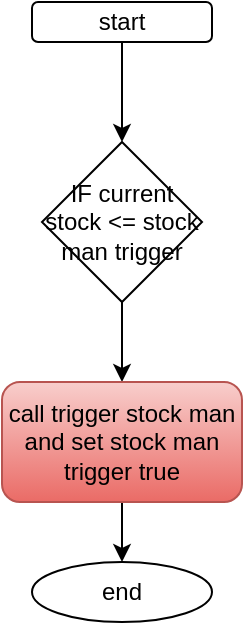 <mxfile version="17.5.0" type="github">
  <diagram id="X1GxgE-ozF8H1m8o3fz7" name="Page-1">
    <mxGraphModel dx="1038" dy="579" grid="1" gridSize="10" guides="1" tooltips="1" connect="1" arrows="1" fold="1" page="1" pageScale="1" pageWidth="850" pageHeight="1100" math="0" shadow="0">
      <root>
        <mxCell id="0" />
        <mxCell id="1" parent="0" />
        <mxCell id="pyXytM7aNVHLbSl9eCmD-3" value="" style="edgeStyle=orthogonalEdgeStyle;rounded=0;orthogonalLoop=1;jettySize=auto;html=1;" edge="1" parent="1" source="pyXytM7aNVHLbSl9eCmD-1" target="pyXytM7aNVHLbSl9eCmD-2">
          <mxGeometry relative="1" as="geometry" />
        </mxCell>
        <mxCell id="pyXytM7aNVHLbSl9eCmD-1" value="start" style="rounded=1;whiteSpace=wrap;html=1;" vertex="1" parent="1">
          <mxGeometry x="80" y="30" width="90" height="20" as="geometry" />
        </mxCell>
        <mxCell id="pyXytM7aNVHLbSl9eCmD-5" value="" style="edgeStyle=orthogonalEdgeStyle;rounded=0;orthogonalLoop=1;jettySize=auto;html=1;" edge="1" parent="1" source="pyXytM7aNVHLbSl9eCmD-2" target="pyXytM7aNVHLbSl9eCmD-4">
          <mxGeometry relative="1" as="geometry" />
        </mxCell>
        <mxCell id="pyXytM7aNVHLbSl9eCmD-2" value="IF current stock &amp;lt;= stock man trigger" style="rhombus;whiteSpace=wrap;html=1;" vertex="1" parent="1">
          <mxGeometry x="85" y="100" width="80" height="80" as="geometry" />
        </mxCell>
        <mxCell id="pyXytM7aNVHLbSl9eCmD-7" value="" style="edgeStyle=orthogonalEdgeStyle;rounded=0;orthogonalLoop=1;jettySize=auto;html=1;" edge="1" parent="1" source="pyXytM7aNVHLbSl9eCmD-4" target="pyXytM7aNVHLbSl9eCmD-6">
          <mxGeometry relative="1" as="geometry" />
        </mxCell>
        <mxCell id="pyXytM7aNVHLbSl9eCmD-4" value="call trigger stock man&lt;br&gt;and set stock man trigger true" style="rounded=1;whiteSpace=wrap;html=1;fillColor=#f8cecc;gradientColor=#ea6b66;strokeColor=#b85450;" vertex="1" parent="1">
          <mxGeometry x="65" y="220" width="120" height="60" as="geometry" />
        </mxCell>
        <mxCell id="pyXytM7aNVHLbSl9eCmD-6" value="end" style="ellipse;whiteSpace=wrap;html=1;" vertex="1" parent="1">
          <mxGeometry x="80" y="310" width="90" height="30" as="geometry" />
        </mxCell>
      </root>
    </mxGraphModel>
  </diagram>
</mxfile>
